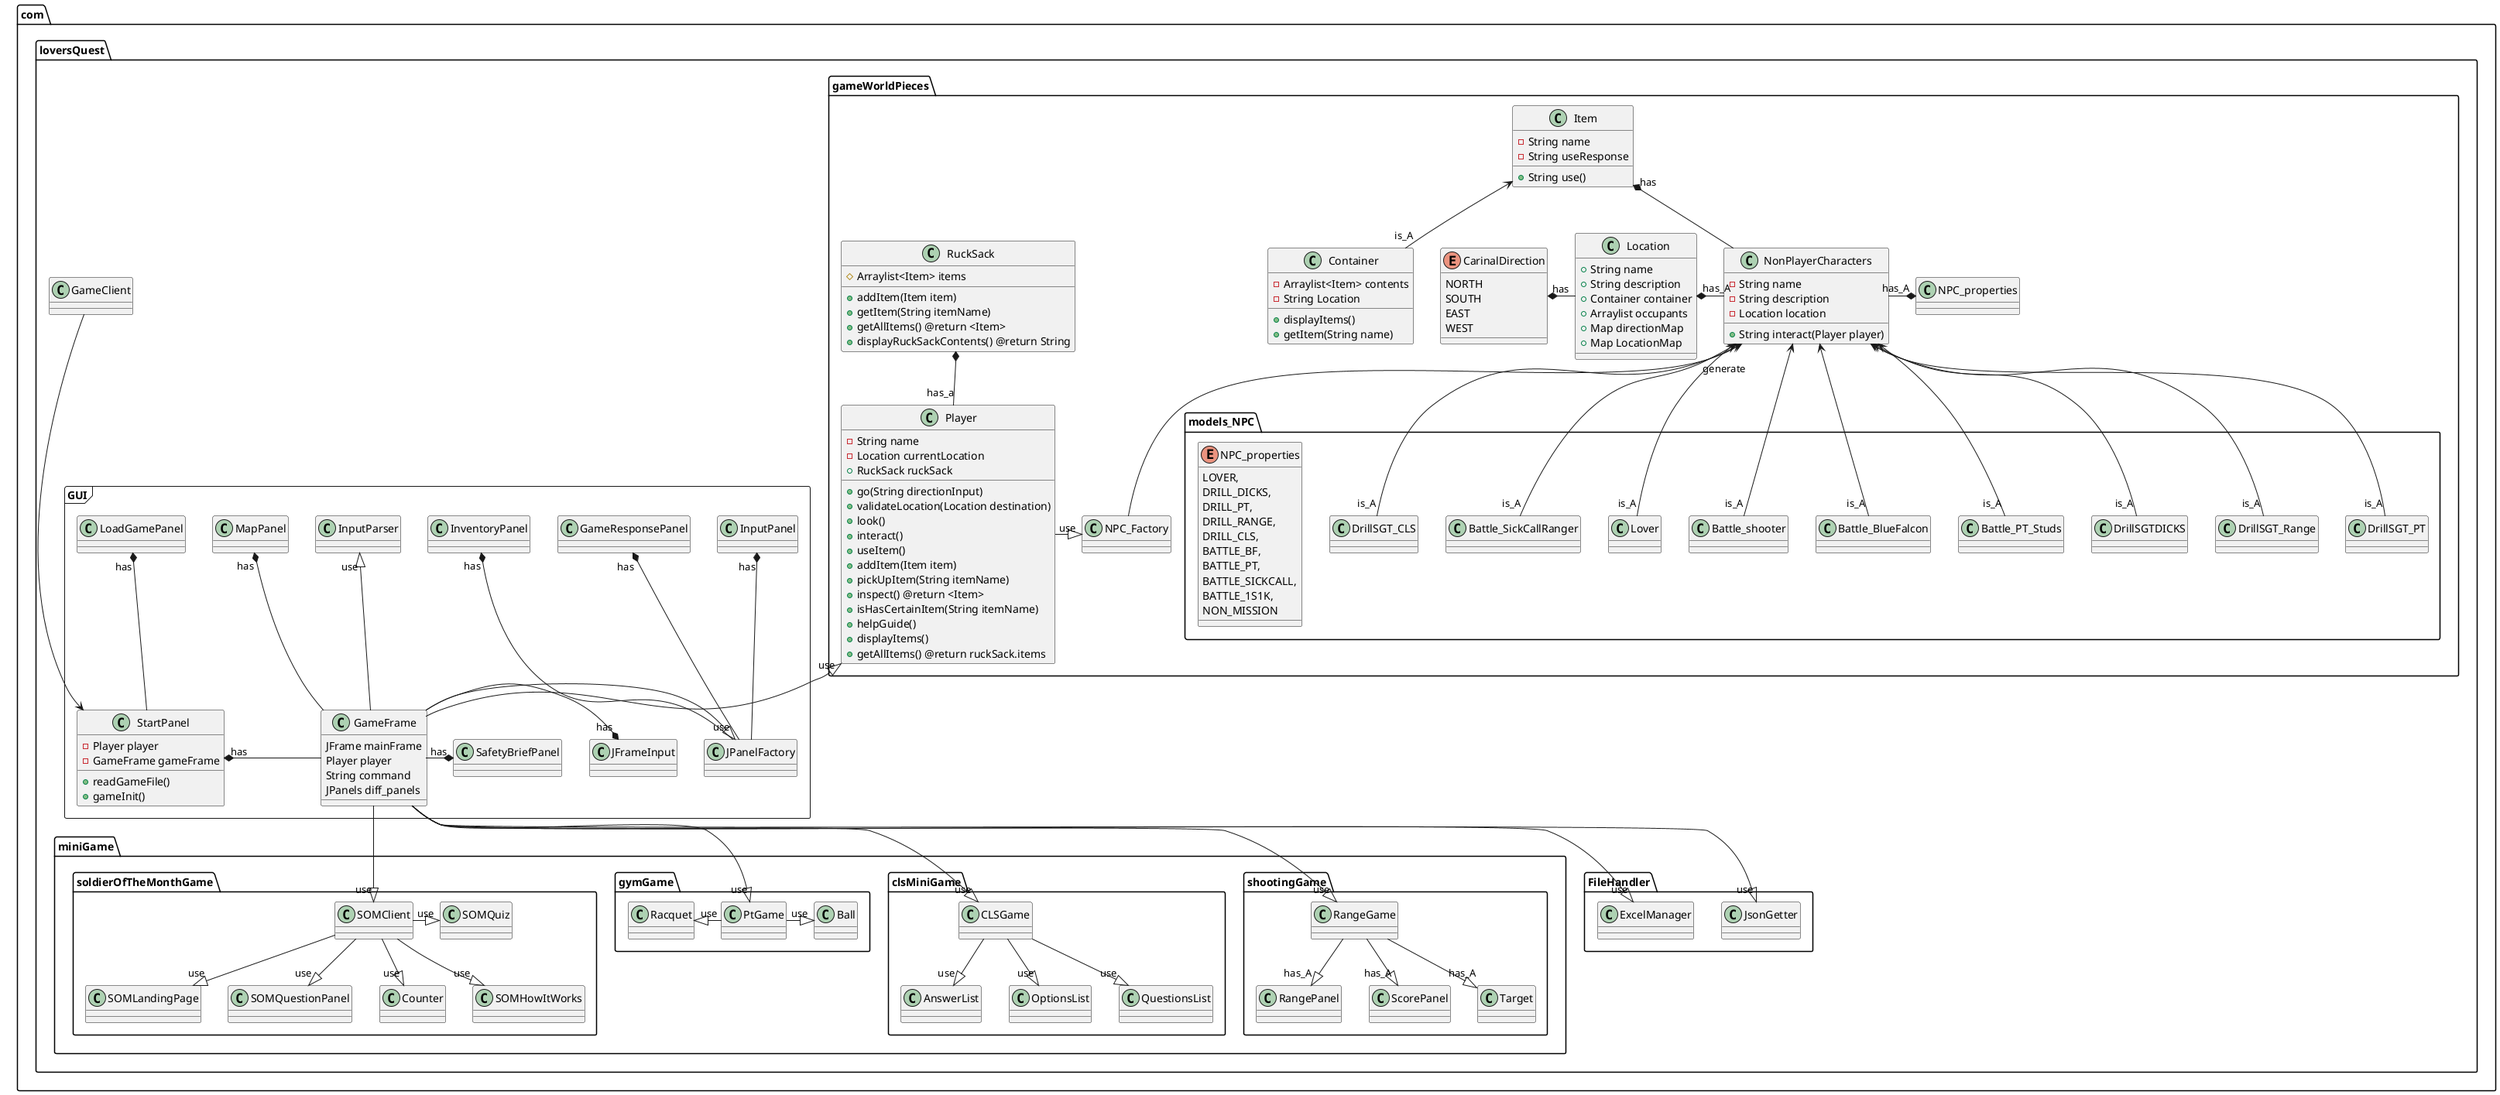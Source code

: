 @startuml
package com.loversQuest{
class GameClient{}

package FileHandler{
class ExcelManager
class JsonGetter
}

package gameWorldPieces{
Item <--"is_A" Container
enum CarinalDirection
Item "has"*-- NonPlayerCharacters
RuckSack *--"has_a" Player
NPC_Factory <|-l- "use" Player
NonPlayerCharacters"generate"<--NPC_Factory

NPC_properties "has_A"*-l- NonPlayerCharacters
CarinalDirection "has"*- Location
Location "has_A"*- NonPlayerCharacters
    package models_NPC{
    NonPlayerCharacters <-u-"is_A" Lover
    NonPlayerCharacters <-u-"is_A" Battle_shooter
    NonPlayerCharacters <-u-"is_A" Battle_BlueFalcon
    NonPlayerCharacters <-u-"is_A" Battle_PT_Studs
    NonPlayerCharacters <-d-"is_A" Battle_SickCallRanger
    NonPlayerCharacters <-d-"is_A" DrillSGT_CLS
    NonPlayerCharacters <-d-"is_A" DrillSGT_PT
    NonPlayerCharacters <-d-"is_A" DrillSGT_Range
    NonPlayerCharacters <-d-"is_A" DrillSGTDICKS
        class Lover{}
        class Battle_shooter{}
        class Battle_BlueFalcon{}
        class Battle_PT_Studs{}
        class Battle_SickCallRanger{}
        class DrillSGT_CLS{}
        class DrillSGT_PT{}
        class DrillSGT_Range{}
        class DrillSGTDICKS{}
        enum NPC_properties{
            LOVER,
            DRILL_DICKS,
            DRILL_PT,
            DRILL_RANGE,
            DRILL_CLS,
            BATTLE_BF,
            BATTLE_PT,
            BATTLE_SICKCALL,
            BATTLE_1S1K,
            NON_MISSION
        }
    }
    enum CarinalDirection {
        NORTH
        SOUTH
        EAST
        WEST
        }
    class Container{
        -Arraylist<Item> contents
        -String Location
        +displayItems()
        +getItem(String name)
    }
    class Item {
        -String name
        -String useResponse
        +String use()
    }
    class Location{
        +String name
        +String description
        +Container container
        +Arraylist occupants
        +Map directionMap
        +Map LocationMap
    }
    class NonPlayerCharacters{
        -String name
        -String description
        -Location location
        +String interact(Player player)
    }
    class NPC_Factory{
    }
    class Player{
        -String name
        -Location currentLocation
        +RuckSack ruckSack
        +go(String directionInput)
        +validateLocation(Location destination)
        +look()
        +interact()
        +useItem()
        +addItem(Item item)
        +pickUpItem(String itemName)
        +inspect() @return <Item>
        +isHasCertainItem(String itemName)
        +helpGuide()
        +displayItems()
        +getAllItems() @return ruckSack.items
    }
    class RuckSack{
        #Arraylist<Item> items
        +addItem(Item item)
        +getItem(String itemName)
        +getAllItems() @return <Item>
        +displayRuckSackContents() @return String
    }
}

package miniGame{
    package shootingGame{
        RangeGame --|>"has_A" RangePanel
        RangeGame --|>"has_A" ScorePanel
        RangeGame --|>"has_A" Target
        class RangeGame{}
        class RangePanel{}
        class ScorePanel{}
        class Target{}
    }
    package clsMiniGame{
        CLSGame -d-|>"use" AnswerList
        CLSGame -d-|>"use" OptionsList
        CLSGame -d-|>"use" QuestionsList
        class AnswerList{}
        class CLSGame{}
        class OptionsList{}
        class QuestionsList{}
    }
    package gymGame{
        PtGame -|>"use" Ball
        Racquet <|-"use" PtGame
        class PtGame{}
        class Ball{}
        class Racquet{}
    }
    package soldierOfTheMonthGame{
        SOMClient-d-|>"use" Counter
        SOMClient-d-|>"use" SOMHowItWorks
        SOMClient-d-|>"use" SOMLandingPage
        SOMClient-d-|>"use" SOMQuestionPanel
        SOMClient-|>"use" SOMQuiz
        class Counter{}
        class SOMClient{}
        class SOMHowItWorks{}
        class SOMLandingPage{}
        class SOMQuestionPanel{}
        class SOMQuiz{}
        }
    }

    package GUI <<Frame>>{
        GameClient -d--> StartPanel
        GameFrame -u-|> "use" Player
        GameFrame -d-|> "use" CLSGame
        GameFrame -d-|> "use" PtGame
        GameFrame -d|> "use" RangeGame
        GameFrame -d|>"use" SOMClient
        GameFrame -r*"has" JFrameInput
        GameFrame -r|>"use" JPanelFactory
        GameFrame -r*"has" SafetyBriefPanel
        GameFrame -r*"has" StartPanel
        GameFrame -u-*"has" MapPanel
        GameFrame -u-|>"use" InputParser
        GameFrame --|>"use" JsonGetter
        GameFrame -|>"use" ExcelManager
        JPanelFactory -u-*"has" GameResponsePanel
        JPanelFactory -u-*"has" InputPanel
        JPanelFactory -u-*"has" InventoryPanel
        StartPanel -u-*"has" LoadGamePanel

        class StartPanel{
            -Player player
            -GameFrame gameFrame
            +readGameFile()
            +gameInit()
            }
        class GameFrame{
            JFrame mainFrame
            Player player
            String command
            JPanels diff_panels
            }
        class GameResponsePanel{}
        class InputPanel{}
        class InventoryPanel{}
        class JFrameInput{}
        class JPanelFactory{}
        class LoadGamePanel{}
        class MapPanel{}
        class SafetyBriefPanel{}
        class InputParser{}
    }
}

@enduml